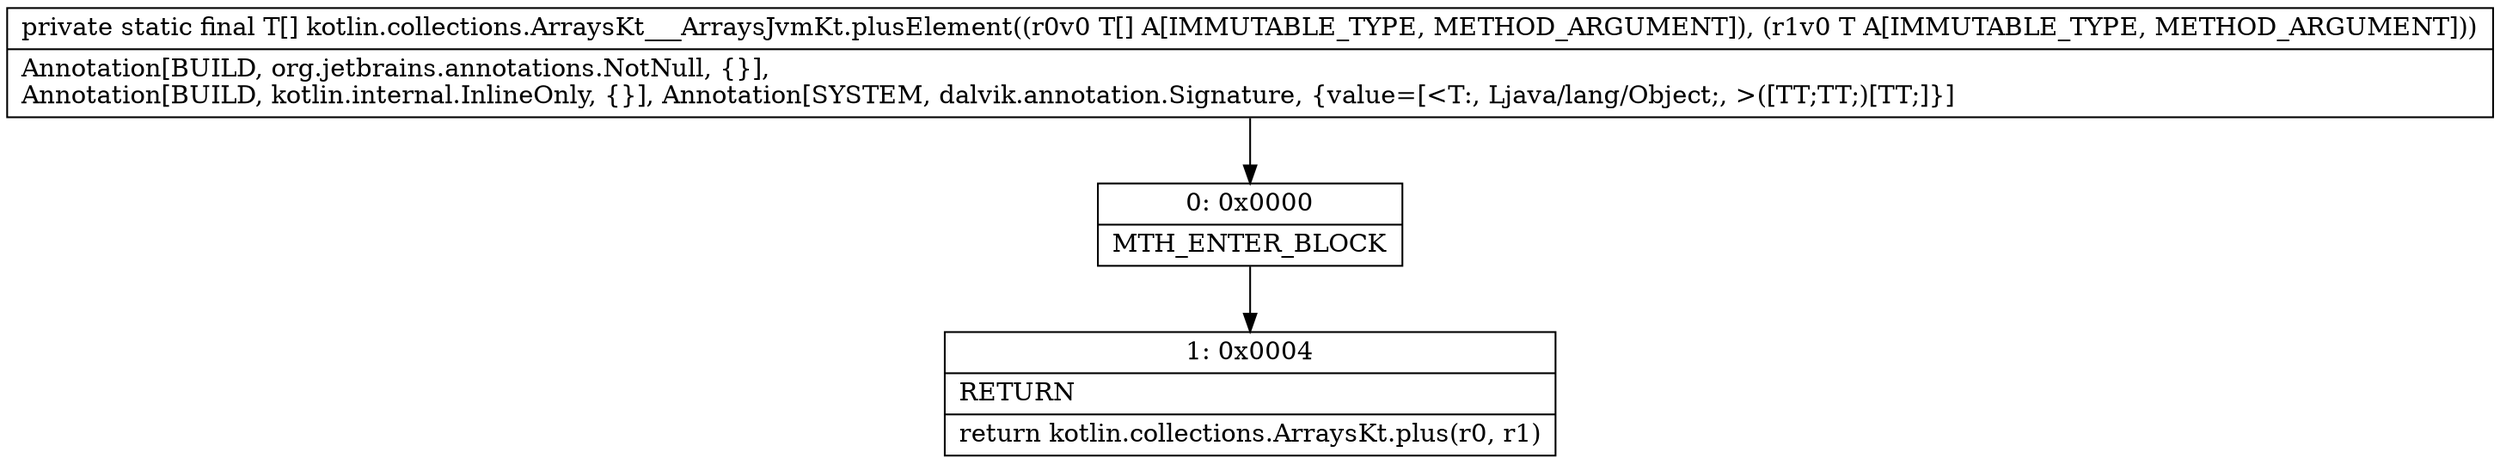 digraph "CFG forkotlin.collections.ArraysKt___ArraysJvmKt.plusElement([Ljava\/lang\/Object;Ljava\/lang\/Object;)[Ljava\/lang\/Object;" {
Node_0 [shape=record,label="{0\:\ 0x0000|MTH_ENTER_BLOCK\l}"];
Node_1 [shape=record,label="{1\:\ 0x0004|RETURN\l|return kotlin.collections.ArraysKt.plus(r0, r1)\l}"];
MethodNode[shape=record,label="{private static final T[] kotlin.collections.ArraysKt___ArraysJvmKt.plusElement((r0v0 T[] A[IMMUTABLE_TYPE, METHOD_ARGUMENT]), (r1v0 T A[IMMUTABLE_TYPE, METHOD_ARGUMENT]))  | Annotation[BUILD, org.jetbrains.annotations.NotNull, \{\}], \lAnnotation[BUILD, kotlin.internal.InlineOnly, \{\}], Annotation[SYSTEM, dalvik.annotation.Signature, \{value=[\<T:, Ljava\/lang\/Object;, \>([TT;TT;)[TT;]\}]\l}"];
MethodNode -> Node_0;
Node_0 -> Node_1;
}

